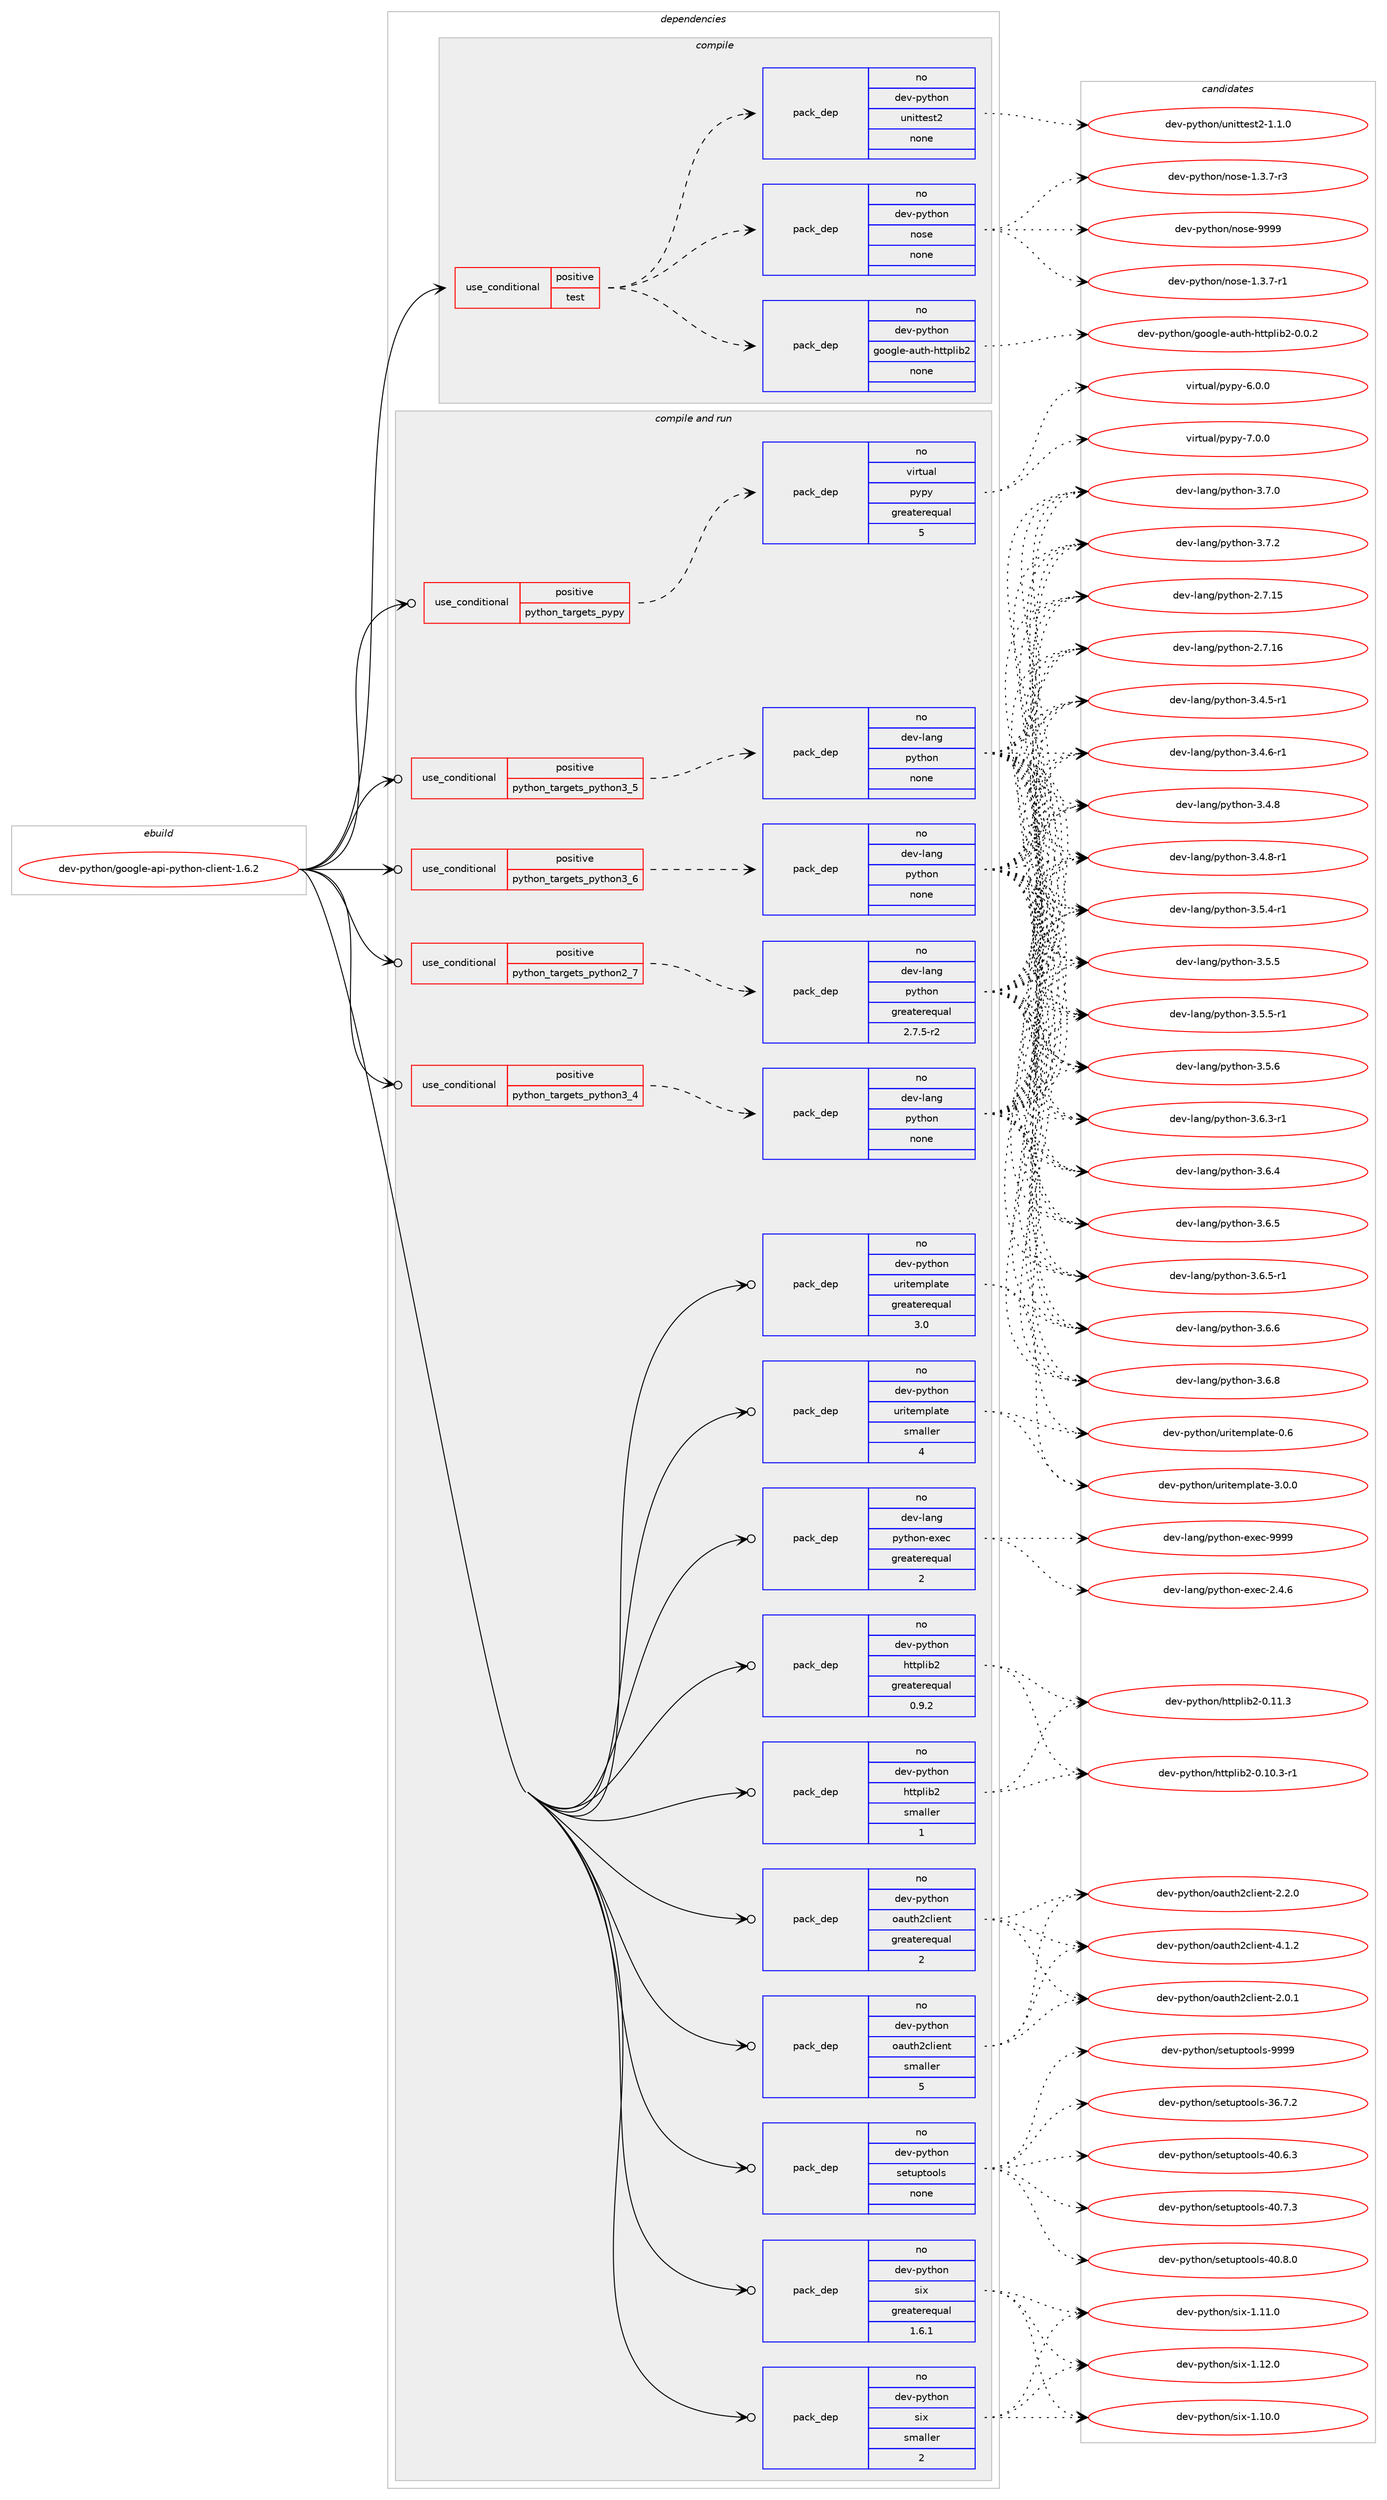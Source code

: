 digraph prolog {

# *************
# Graph options
# *************

newrank=true;
concentrate=true;
compound=true;
graph [rankdir=LR,fontname=Helvetica,fontsize=10,ranksep=1.5];#, ranksep=2.5, nodesep=0.2];
edge  [arrowhead=vee];
node  [fontname=Helvetica,fontsize=10];

# **********
# The ebuild
# **********

subgraph cluster_leftcol {
color=gray;
rank=same;
label=<<i>ebuild</i>>;
id [label="dev-python/google-api-python-client-1.6.2", color=red, width=4, href="../dev-python/google-api-python-client-1.6.2.svg"];
}

# ****************
# The dependencies
# ****************

subgraph cluster_midcol {
color=gray;
label=<<i>dependencies</i>>;
subgraph cluster_compile {
fillcolor="#eeeeee";
style=filled;
label=<<i>compile</i>>;
subgraph cond375058 {
dependency1411610 [label=<<TABLE BORDER="0" CELLBORDER="1" CELLSPACING="0" CELLPADDING="4"><TR><TD ROWSPAN="3" CELLPADDING="10">use_conditional</TD></TR><TR><TD>positive</TD></TR><TR><TD>test</TD></TR></TABLE>>, shape=none, color=red];
subgraph pack1013286 {
dependency1411611 [label=<<TABLE BORDER="0" CELLBORDER="1" CELLSPACING="0" CELLPADDING="4" WIDTH="220"><TR><TD ROWSPAN="6" CELLPADDING="30">pack_dep</TD></TR><TR><TD WIDTH="110">no</TD></TR><TR><TD>dev-python</TD></TR><TR><TD>google-auth-httplib2</TD></TR><TR><TD>none</TD></TR><TR><TD></TD></TR></TABLE>>, shape=none, color=blue];
}
dependency1411610:e -> dependency1411611:w [weight=20,style="dashed",arrowhead="vee"];
subgraph pack1013287 {
dependency1411612 [label=<<TABLE BORDER="0" CELLBORDER="1" CELLSPACING="0" CELLPADDING="4" WIDTH="220"><TR><TD ROWSPAN="6" CELLPADDING="30">pack_dep</TD></TR><TR><TD WIDTH="110">no</TD></TR><TR><TD>dev-python</TD></TR><TR><TD>nose</TD></TR><TR><TD>none</TD></TR><TR><TD></TD></TR></TABLE>>, shape=none, color=blue];
}
dependency1411610:e -> dependency1411612:w [weight=20,style="dashed",arrowhead="vee"];
subgraph pack1013288 {
dependency1411613 [label=<<TABLE BORDER="0" CELLBORDER="1" CELLSPACING="0" CELLPADDING="4" WIDTH="220"><TR><TD ROWSPAN="6" CELLPADDING="30">pack_dep</TD></TR><TR><TD WIDTH="110">no</TD></TR><TR><TD>dev-python</TD></TR><TR><TD>unittest2</TD></TR><TR><TD>none</TD></TR><TR><TD></TD></TR></TABLE>>, shape=none, color=blue];
}
dependency1411610:e -> dependency1411613:w [weight=20,style="dashed",arrowhead="vee"];
}
id:e -> dependency1411610:w [weight=20,style="solid",arrowhead="vee"];
}
subgraph cluster_compileandrun {
fillcolor="#eeeeee";
style=filled;
label=<<i>compile and run</i>>;
subgraph cond375059 {
dependency1411614 [label=<<TABLE BORDER="0" CELLBORDER="1" CELLSPACING="0" CELLPADDING="4"><TR><TD ROWSPAN="3" CELLPADDING="10">use_conditional</TD></TR><TR><TD>positive</TD></TR><TR><TD>python_targets_pypy</TD></TR></TABLE>>, shape=none, color=red];
subgraph pack1013289 {
dependency1411615 [label=<<TABLE BORDER="0" CELLBORDER="1" CELLSPACING="0" CELLPADDING="4" WIDTH="220"><TR><TD ROWSPAN="6" CELLPADDING="30">pack_dep</TD></TR><TR><TD WIDTH="110">no</TD></TR><TR><TD>virtual</TD></TR><TR><TD>pypy</TD></TR><TR><TD>greaterequal</TD></TR><TR><TD>5</TD></TR></TABLE>>, shape=none, color=blue];
}
dependency1411614:e -> dependency1411615:w [weight=20,style="dashed",arrowhead="vee"];
}
id:e -> dependency1411614:w [weight=20,style="solid",arrowhead="odotvee"];
subgraph cond375060 {
dependency1411616 [label=<<TABLE BORDER="0" CELLBORDER="1" CELLSPACING="0" CELLPADDING="4"><TR><TD ROWSPAN="3" CELLPADDING="10">use_conditional</TD></TR><TR><TD>positive</TD></TR><TR><TD>python_targets_python2_7</TD></TR></TABLE>>, shape=none, color=red];
subgraph pack1013290 {
dependency1411617 [label=<<TABLE BORDER="0" CELLBORDER="1" CELLSPACING="0" CELLPADDING="4" WIDTH="220"><TR><TD ROWSPAN="6" CELLPADDING="30">pack_dep</TD></TR><TR><TD WIDTH="110">no</TD></TR><TR><TD>dev-lang</TD></TR><TR><TD>python</TD></TR><TR><TD>greaterequal</TD></TR><TR><TD>2.7.5-r2</TD></TR></TABLE>>, shape=none, color=blue];
}
dependency1411616:e -> dependency1411617:w [weight=20,style="dashed",arrowhead="vee"];
}
id:e -> dependency1411616:w [weight=20,style="solid",arrowhead="odotvee"];
subgraph cond375061 {
dependency1411618 [label=<<TABLE BORDER="0" CELLBORDER="1" CELLSPACING="0" CELLPADDING="4"><TR><TD ROWSPAN="3" CELLPADDING="10">use_conditional</TD></TR><TR><TD>positive</TD></TR><TR><TD>python_targets_python3_4</TD></TR></TABLE>>, shape=none, color=red];
subgraph pack1013291 {
dependency1411619 [label=<<TABLE BORDER="0" CELLBORDER="1" CELLSPACING="0" CELLPADDING="4" WIDTH="220"><TR><TD ROWSPAN="6" CELLPADDING="30">pack_dep</TD></TR><TR><TD WIDTH="110">no</TD></TR><TR><TD>dev-lang</TD></TR><TR><TD>python</TD></TR><TR><TD>none</TD></TR><TR><TD></TD></TR></TABLE>>, shape=none, color=blue];
}
dependency1411618:e -> dependency1411619:w [weight=20,style="dashed",arrowhead="vee"];
}
id:e -> dependency1411618:w [weight=20,style="solid",arrowhead="odotvee"];
subgraph cond375062 {
dependency1411620 [label=<<TABLE BORDER="0" CELLBORDER="1" CELLSPACING="0" CELLPADDING="4"><TR><TD ROWSPAN="3" CELLPADDING="10">use_conditional</TD></TR><TR><TD>positive</TD></TR><TR><TD>python_targets_python3_5</TD></TR></TABLE>>, shape=none, color=red];
subgraph pack1013292 {
dependency1411621 [label=<<TABLE BORDER="0" CELLBORDER="1" CELLSPACING="0" CELLPADDING="4" WIDTH="220"><TR><TD ROWSPAN="6" CELLPADDING="30">pack_dep</TD></TR><TR><TD WIDTH="110">no</TD></TR><TR><TD>dev-lang</TD></TR><TR><TD>python</TD></TR><TR><TD>none</TD></TR><TR><TD></TD></TR></TABLE>>, shape=none, color=blue];
}
dependency1411620:e -> dependency1411621:w [weight=20,style="dashed",arrowhead="vee"];
}
id:e -> dependency1411620:w [weight=20,style="solid",arrowhead="odotvee"];
subgraph cond375063 {
dependency1411622 [label=<<TABLE BORDER="0" CELLBORDER="1" CELLSPACING="0" CELLPADDING="4"><TR><TD ROWSPAN="3" CELLPADDING="10">use_conditional</TD></TR><TR><TD>positive</TD></TR><TR><TD>python_targets_python3_6</TD></TR></TABLE>>, shape=none, color=red];
subgraph pack1013293 {
dependency1411623 [label=<<TABLE BORDER="0" CELLBORDER="1" CELLSPACING="0" CELLPADDING="4" WIDTH="220"><TR><TD ROWSPAN="6" CELLPADDING="30">pack_dep</TD></TR><TR><TD WIDTH="110">no</TD></TR><TR><TD>dev-lang</TD></TR><TR><TD>python</TD></TR><TR><TD>none</TD></TR><TR><TD></TD></TR></TABLE>>, shape=none, color=blue];
}
dependency1411622:e -> dependency1411623:w [weight=20,style="dashed",arrowhead="vee"];
}
id:e -> dependency1411622:w [weight=20,style="solid",arrowhead="odotvee"];
subgraph pack1013294 {
dependency1411624 [label=<<TABLE BORDER="0" CELLBORDER="1" CELLSPACING="0" CELLPADDING="4" WIDTH="220"><TR><TD ROWSPAN="6" CELLPADDING="30">pack_dep</TD></TR><TR><TD WIDTH="110">no</TD></TR><TR><TD>dev-lang</TD></TR><TR><TD>python-exec</TD></TR><TR><TD>greaterequal</TD></TR><TR><TD>2</TD></TR></TABLE>>, shape=none, color=blue];
}
id:e -> dependency1411624:w [weight=20,style="solid",arrowhead="odotvee"];
subgraph pack1013295 {
dependency1411625 [label=<<TABLE BORDER="0" CELLBORDER="1" CELLSPACING="0" CELLPADDING="4" WIDTH="220"><TR><TD ROWSPAN="6" CELLPADDING="30">pack_dep</TD></TR><TR><TD WIDTH="110">no</TD></TR><TR><TD>dev-python</TD></TR><TR><TD>httplib2</TD></TR><TR><TD>greaterequal</TD></TR><TR><TD>0.9.2</TD></TR></TABLE>>, shape=none, color=blue];
}
id:e -> dependency1411625:w [weight=20,style="solid",arrowhead="odotvee"];
subgraph pack1013296 {
dependency1411626 [label=<<TABLE BORDER="0" CELLBORDER="1" CELLSPACING="0" CELLPADDING="4" WIDTH="220"><TR><TD ROWSPAN="6" CELLPADDING="30">pack_dep</TD></TR><TR><TD WIDTH="110">no</TD></TR><TR><TD>dev-python</TD></TR><TR><TD>httplib2</TD></TR><TR><TD>smaller</TD></TR><TR><TD>1</TD></TR></TABLE>>, shape=none, color=blue];
}
id:e -> dependency1411626:w [weight=20,style="solid",arrowhead="odotvee"];
subgraph pack1013297 {
dependency1411627 [label=<<TABLE BORDER="0" CELLBORDER="1" CELLSPACING="0" CELLPADDING="4" WIDTH="220"><TR><TD ROWSPAN="6" CELLPADDING="30">pack_dep</TD></TR><TR><TD WIDTH="110">no</TD></TR><TR><TD>dev-python</TD></TR><TR><TD>oauth2client</TD></TR><TR><TD>greaterequal</TD></TR><TR><TD>2</TD></TR></TABLE>>, shape=none, color=blue];
}
id:e -> dependency1411627:w [weight=20,style="solid",arrowhead="odotvee"];
subgraph pack1013298 {
dependency1411628 [label=<<TABLE BORDER="0" CELLBORDER="1" CELLSPACING="0" CELLPADDING="4" WIDTH="220"><TR><TD ROWSPAN="6" CELLPADDING="30">pack_dep</TD></TR><TR><TD WIDTH="110">no</TD></TR><TR><TD>dev-python</TD></TR><TR><TD>oauth2client</TD></TR><TR><TD>smaller</TD></TR><TR><TD>5</TD></TR></TABLE>>, shape=none, color=blue];
}
id:e -> dependency1411628:w [weight=20,style="solid",arrowhead="odotvee"];
subgraph pack1013299 {
dependency1411629 [label=<<TABLE BORDER="0" CELLBORDER="1" CELLSPACING="0" CELLPADDING="4" WIDTH="220"><TR><TD ROWSPAN="6" CELLPADDING="30">pack_dep</TD></TR><TR><TD WIDTH="110">no</TD></TR><TR><TD>dev-python</TD></TR><TR><TD>setuptools</TD></TR><TR><TD>none</TD></TR><TR><TD></TD></TR></TABLE>>, shape=none, color=blue];
}
id:e -> dependency1411629:w [weight=20,style="solid",arrowhead="odotvee"];
subgraph pack1013300 {
dependency1411630 [label=<<TABLE BORDER="0" CELLBORDER="1" CELLSPACING="0" CELLPADDING="4" WIDTH="220"><TR><TD ROWSPAN="6" CELLPADDING="30">pack_dep</TD></TR><TR><TD WIDTH="110">no</TD></TR><TR><TD>dev-python</TD></TR><TR><TD>six</TD></TR><TR><TD>greaterequal</TD></TR><TR><TD>1.6.1</TD></TR></TABLE>>, shape=none, color=blue];
}
id:e -> dependency1411630:w [weight=20,style="solid",arrowhead="odotvee"];
subgraph pack1013301 {
dependency1411631 [label=<<TABLE BORDER="0" CELLBORDER="1" CELLSPACING="0" CELLPADDING="4" WIDTH="220"><TR><TD ROWSPAN="6" CELLPADDING="30">pack_dep</TD></TR><TR><TD WIDTH="110">no</TD></TR><TR><TD>dev-python</TD></TR><TR><TD>six</TD></TR><TR><TD>smaller</TD></TR><TR><TD>2</TD></TR></TABLE>>, shape=none, color=blue];
}
id:e -> dependency1411631:w [weight=20,style="solid",arrowhead="odotvee"];
subgraph pack1013302 {
dependency1411632 [label=<<TABLE BORDER="0" CELLBORDER="1" CELLSPACING="0" CELLPADDING="4" WIDTH="220"><TR><TD ROWSPAN="6" CELLPADDING="30">pack_dep</TD></TR><TR><TD WIDTH="110">no</TD></TR><TR><TD>dev-python</TD></TR><TR><TD>uritemplate</TD></TR><TR><TD>greaterequal</TD></TR><TR><TD>3.0</TD></TR></TABLE>>, shape=none, color=blue];
}
id:e -> dependency1411632:w [weight=20,style="solid",arrowhead="odotvee"];
subgraph pack1013303 {
dependency1411633 [label=<<TABLE BORDER="0" CELLBORDER="1" CELLSPACING="0" CELLPADDING="4" WIDTH="220"><TR><TD ROWSPAN="6" CELLPADDING="30">pack_dep</TD></TR><TR><TD WIDTH="110">no</TD></TR><TR><TD>dev-python</TD></TR><TR><TD>uritemplate</TD></TR><TR><TD>smaller</TD></TR><TR><TD>4</TD></TR></TABLE>>, shape=none, color=blue];
}
id:e -> dependency1411633:w [weight=20,style="solid",arrowhead="odotvee"];
}
subgraph cluster_run {
fillcolor="#eeeeee";
style=filled;
label=<<i>run</i>>;
}
}

# **************
# The candidates
# **************

subgraph cluster_choices {
rank=same;
color=gray;
label=<<i>candidates</i>>;

subgraph choice1013286 {
color=black;
nodesep=1;
choice10010111845112121116104111110471031111111031081014597117116104451041161161121081059850454846484650 [label="dev-python/google-auth-httplib2-0.0.2", color=red, width=4,href="../dev-python/google-auth-httplib2-0.0.2.svg"];
dependency1411611:e -> choice10010111845112121116104111110471031111111031081014597117116104451041161161121081059850454846484650:w [style=dotted,weight="100"];
}
subgraph choice1013287 {
color=black;
nodesep=1;
choice10010111845112121116104111110471101111151014549465146554511449 [label="dev-python/nose-1.3.7-r1", color=red, width=4,href="../dev-python/nose-1.3.7-r1.svg"];
choice10010111845112121116104111110471101111151014549465146554511451 [label="dev-python/nose-1.3.7-r3", color=red, width=4,href="../dev-python/nose-1.3.7-r3.svg"];
choice10010111845112121116104111110471101111151014557575757 [label="dev-python/nose-9999", color=red, width=4,href="../dev-python/nose-9999.svg"];
dependency1411612:e -> choice10010111845112121116104111110471101111151014549465146554511449:w [style=dotted,weight="100"];
dependency1411612:e -> choice10010111845112121116104111110471101111151014549465146554511451:w [style=dotted,weight="100"];
dependency1411612:e -> choice10010111845112121116104111110471101111151014557575757:w [style=dotted,weight="100"];
}
subgraph choice1013288 {
color=black;
nodesep=1;
choice100101118451121211161041111104711711010511611610111511650454946494648 [label="dev-python/unittest2-1.1.0", color=red, width=4,href="../dev-python/unittest2-1.1.0.svg"];
dependency1411613:e -> choice100101118451121211161041111104711711010511611610111511650454946494648:w [style=dotted,weight="100"];
}
subgraph choice1013289 {
color=black;
nodesep=1;
choice1181051141161179710847112121112121455446484648 [label="virtual/pypy-6.0.0", color=red, width=4,href="../virtual/pypy-6.0.0.svg"];
choice1181051141161179710847112121112121455546484648 [label="virtual/pypy-7.0.0", color=red, width=4,href="../virtual/pypy-7.0.0.svg"];
dependency1411615:e -> choice1181051141161179710847112121112121455446484648:w [style=dotted,weight="100"];
dependency1411615:e -> choice1181051141161179710847112121112121455546484648:w [style=dotted,weight="100"];
}
subgraph choice1013290 {
color=black;
nodesep=1;
choice10010111845108971101034711212111610411111045504655464953 [label="dev-lang/python-2.7.15", color=red, width=4,href="../dev-lang/python-2.7.15.svg"];
choice10010111845108971101034711212111610411111045504655464954 [label="dev-lang/python-2.7.16", color=red, width=4,href="../dev-lang/python-2.7.16.svg"];
choice1001011184510897110103471121211161041111104551465246534511449 [label="dev-lang/python-3.4.5-r1", color=red, width=4,href="../dev-lang/python-3.4.5-r1.svg"];
choice1001011184510897110103471121211161041111104551465246544511449 [label="dev-lang/python-3.4.6-r1", color=red, width=4,href="../dev-lang/python-3.4.6-r1.svg"];
choice100101118451089711010347112121116104111110455146524656 [label="dev-lang/python-3.4.8", color=red, width=4,href="../dev-lang/python-3.4.8.svg"];
choice1001011184510897110103471121211161041111104551465246564511449 [label="dev-lang/python-3.4.8-r1", color=red, width=4,href="../dev-lang/python-3.4.8-r1.svg"];
choice1001011184510897110103471121211161041111104551465346524511449 [label="dev-lang/python-3.5.4-r1", color=red, width=4,href="../dev-lang/python-3.5.4-r1.svg"];
choice100101118451089711010347112121116104111110455146534653 [label="dev-lang/python-3.5.5", color=red, width=4,href="../dev-lang/python-3.5.5.svg"];
choice1001011184510897110103471121211161041111104551465346534511449 [label="dev-lang/python-3.5.5-r1", color=red, width=4,href="../dev-lang/python-3.5.5-r1.svg"];
choice100101118451089711010347112121116104111110455146534654 [label="dev-lang/python-3.5.6", color=red, width=4,href="../dev-lang/python-3.5.6.svg"];
choice1001011184510897110103471121211161041111104551465446514511449 [label="dev-lang/python-3.6.3-r1", color=red, width=4,href="../dev-lang/python-3.6.3-r1.svg"];
choice100101118451089711010347112121116104111110455146544652 [label="dev-lang/python-3.6.4", color=red, width=4,href="../dev-lang/python-3.6.4.svg"];
choice100101118451089711010347112121116104111110455146544653 [label="dev-lang/python-3.6.5", color=red, width=4,href="../dev-lang/python-3.6.5.svg"];
choice1001011184510897110103471121211161041111104551465446534511449 [label="dev-lang/python-3.6.5-r1", color=red, width=4,href="../dev-lang/python-3.6.5-r1.svg"];
choice100101118451089711010347112121116104111110455146544654 [label="dev-lang/python-3.6.6", color=red, width=4,href="../dev-lang/python-3.6.6.svg"];
choice100101118451089711010347112121116104111110455146544656 [label="dev-lang/python-3.6.8", color=red, width=4,href="../dev-lang/python-3.6.8.svg"];
choice100101118451089711010347112121116104111110455146554648 [label="dev-lang/python-3.7.0", color=red, width=4,href="../dev-lang/python-3.7.0.svg"];
choice100101118451089711010347112121116104111110455146554650 [label="dev-lang/python-3.7.2", color=red, width=4,href="../dev-lang/python-3.7.2.svg"];
dependency1411617:e -> choice10010111845108971101034711212111610411111045504655464953:w [style=dotted,weight="100"];
dependency1411617:e -> choice10010111845108971101034711212111610411111045504655464954:w [style=dotted,weight="100"];
dependency1411617:e -> choice1001011184510897110103471121211161041111104551465246534511449:w [style=dotted,weight="100"];
dependency1411617:e -> choice1001011184510897110103471121211161041111104551465246544511449:w [style=dotted,weight="100"];
dependency1411617:e -> choice100101118451089711010347112121116104111110455146524656:w [style=dotted,weight="100"];
dependency1411617:e -> choice1001011184510897110103471121211161041111104551465246564511449:w [style=dotted,weight="100"];
dependency1411617:e -> choice1001011184510897110103471121211161041111104551465346524511449:w [style=dotted,weight="100"];
dependency1411617:e -> choice100101118451089711010347112121116104111110455146534653:w [style=dotted,weight="100"];
dependency1411617:e -> choice1001011184510897110103471121211161041111104551465346534511449:w [style=dotted,weight="100"];
dependency1411617:e -> choice100101118451089711010347112121116104111110455146534654:w [style=dotted,weight="100"];
dependency1411617:e -> choice1001011184510897110103471121211161041111104551465446514511449:w [style=dotted,weight="100"];
dependency1411617:e -> choice100101118451089711010347112121116104111110455146544652:w [style=dotted,weight="100"];
dependency1411617:e -> choice100101118451089711010347112121116104111110455146544653:w [style=dotted,weight="100"];
dependency1411617:e -> choice1001011184510897110103471121211161041111104551465446534511449:w [style=dotted,weight="100"];
dependency1411617:e -> choice100101118451089711010347112121116104111110455146544654:w [style=dotted,weight="100"];
dependency1411617:e -> choice100101118451089711010347112121116104111110455146544656:w [style=dotted,weight="100"];
dependency1411617:e -> choice100101118451089711010347112121116104111110455146554648:w [style=dotted,weight="100"];
dependency1411617:e -> choice100101118451089711010347112121116104111110455146554650:w [style=dotted,weight="100"];
}
subgraph choice1013291 {
color=black;
nodesep=1;
choice10010111845108971101034711212111610411111045504655464953 [label="dev-lang/python-2.7.15", color=red, width=4,href="../dev-lang/python-2.7.15.svg"];
choice10010111845108971101034711212111610411111045504655464954 [label="dev-lang/python-2.7.16", color=red, width=4,href="../dev-lang/python-2.7.16.svg"];
choice1001011184510897110103471121211161041111104551465246534511449 [label="dev-lang/python-3.4.5-r1", color=red, width=4,href="../dev-lang/python-3.4.5-r1.svg"];
choice1001011184510897110103471121211161041111104551465246544511449 [label="dev-lang/python-3.4.6-r1", color=red, width=4,href="../dev-lang/python-3.4.6-r1.svg"];
choice100101118451089711010347112121116104111110455146524656 [label="dev-lang/python-3.4.8", color=red, width=4,href="../dev-lang/python-3.4.8.svg"];
choice1001011184510897110103471121211161041111104551465246564511449 [label="dev-lang/python-3.4.8-r1", color=red, width=4,href="../dev-lang/python-3.4.8-r1.svg"];
choice1001011184510897110103471121211161041111104551465346524511449 [label="dev-lang/python-3.5.4-r1", color=red, width=4,href="../dev-lang/python-3.5.4-r1.svg"];
choice100101118451089711010347112121116104111110455146534653 [label="dev-lang/python-3.5.5", color=red, width=4,href="../dev-lang/python-3.5.5.svg"];
choice1001011184510897110103471121211161041111104551465346534511449 [label="dev-lang/python-3.5.5-r1", color=red, width=4,href="../dev-lang/python-3.5.5-r1.svg"];
choice100101118451089711010347112121116104111110455146534654 [label="dev-lang/python-3.5.6", color=red, width=4,href="../dev-lang/python-3.5.6.svg"];
choice1001011184510897110103471121211161041111104551465446514511449 [label="dev-lang/python-3.6.3-r1", color=red, width=4,href="../dev-lang/python-3.6.3-r1.svg"];
choice100101118451089711010347112121116104111110455146544652 [label="dev-lang/python-3.6.4", color=red, width=4,href="../dev-lang/python-3.6.4.svg"];
choice100101118451089711010347112121116104111110455146544653 [label="dev-lang/python-3.6.5", color=red, width=4,href="../dev-lang/python-3.6.5.svg"];
choice1001011184510897110103471121211161041111104551465446534511449 [label="dev-lang/python-3.6.5-r1", color=red, width=4,href="../dev-lang/python-3.6.5-r1.svg"];
choice100101118451089711010347112121116104111110455146544654 [label="dev-lang/python-3.6.6", color=red, width=4,href="../dev-lang/python-3.6.6.svg"];
choice100101118451089711010347112121116104111110455146544656 [label="dev-lang/python-3.6.8", color=red, width=4,href="../dev-lang/python-3.6.8.svg"];
choice100101118451089711010347112121116104111110455146554648 [label="dev-lang/python-3.7.0", color=red, width=4,href="../dev-lang/python-3.7.0.svg"];
choice100101118451089711010347112121116104111110455146554650 [label="dev-lang/python-3.7.2", color=red, width=4,href="../dev-lang/python-3.7.2.svg"];
dependency1411619:e -> choice10010111845108971101034711212111610411111045504655464953:w [style=dotted,weight="100"];
dependency1411619:e -> choice10010111845108971101034711212111610411111045504655464954:w [style=dotted,weight="100"];
dependency1411619:e -> choice1001011184510897110103471121211161041111104551465246534511449:w [style=dotted,weight="100"];
dependency1411619:e -> choice1001011184510897110103471121211161041111104551465246544511449:w [style=dotted,weight="100"];
dependency1411619:e -> choice100101118451089711010347112121116104111110455146524656:w [style=dotted,weight="100"];
dependency1411619:e -> choice1001011184510897110103471121211161041111104551465246564511449:w [style=dotted,weight="100"];
dependency1411619:e -> choice1001011184510897110103471121211161041111104551465346524511449:w [style=dotted,weight="100"];
dependency1411619:e -> choice100101118451089711010347112121116104111110455146534653:w [style=dotted,weight="100"];
dependency1411619:e -> choice1001011184510897110103471121211161041111104551465346534511449:w [style=dotted,weight="100"];
dependency1411619:e -> choice100101118451089711010347112121116104111110455146534654:w [style=dotted,weight="100"];
dependency1411619:e -> choice1001011184510897110103471121211161041111104551465446514511449:w [style=dotted,weight="100"];
dependency1411619:e -> choice100101118451089711010347112121116104111110455146544652:w [style=dotted,weight="100"];
dependency1411619:e -> choice100101118451089711010347112121116104111110455146544653:w [style=dotted,weight="100"];
dependency1411619:e -> choice1001011184510897110103471121211161041111104551465446534511449:w [style=dotted,weight="100"];
dependency1411619:e -> choice100101118451089711010347112121116104111110455146544654:w [style=dotted,weight="100"];
dependency1411619:e -> choice100101118451089711010347112121116104111110455146544656:w [style=dotted,weight="100"];
dependency1411619:e -> choice100101118451089711010347112121116104111110455146554648:w [style=dotted,weight="100"];
dependency1411619:e -> choice100101118451089711010347112121116104111110455146554650:w [style=dotted,weight="100"];
}
subgraph choice1013292 {
color=black;
nodesep=1;
choice10010111845108971101034711212111610411111045504655464953 [label="dev-lang/python-2.7.15", color=red, width=4,href="../dev-lang/python-2.7.15.svg"];
choice10010111845108971101034711212111610411111045504655464954 [label="dev-lang/python-2.7.16", color=red, width=4,href="../dev-lang/python-2.7.16.svg"];
choice1001011184510897110103471121211161041111104551465246534511449 [label="dev-lang/python-3.4.5-r1", color=red, width=4,href="../dev-lang/python-3.4.5-r1.svg"];
choice1001011184510897110103471121211161041111104551465246544511449 [label="dev-lang/python-3.4.6-r1", color=red, width=4,href="../dev-lang/python-3.4.6-r1.svg"];
choice100101118451089711010347112121116104111110455146524656 [label="dev-lang/python-3.4.8", color=red, width=4,href="../dev-lang/python-3.4.8.svg"];
choice1001011184510897110103471121211161041111104551465246564511449 [label="dev-lang/python-3.4.8-r1", color=red, width=4,href="../dev-lang/python-3.4.8-r1.svg"];
choice1001011184510897110103471121211161041111104551465346524511449 [label="dev-lang/python-3.5.4-r1", color=red, width=4,href="../dev-lang/python-3.5.4-r1.svg"];
choice100101118451089711010347112121116104111110455146534653 [label="dev-lang/python-3.5.5", color=red, width=4,href="../dev-lang/python-3.5.5.svg"];
choice1001011184510897110103471121211161041111104551465346534511449 [label="dev-lang/python-3.5.5-r1", color=red, width=4,href="../dev-lang/python-3.5.5-r1.svg"];
choice100101118451089711010347112121116104111110455146534654 [label="dev-lang/python-3.5.6", color=red, width=4,href="../dev-lang/python-3.5.6.svg"];
choice1001011184510897110103471121211161041111104551465446514511449 [label="dev-lang/python-3.6.3-r1", color=red, width=4,href="../dev-lang/python-3.6.3-r1.svg"];
choice100101118451089711010347112121116104111110455146544652 [label="dev-lang/python-3.6.4", color=red, width=4,href="../dev-lang/python-3.6.4.svg"];
choice100101118451089711010347112121116104111110455146544653 [label="dev-lang/python-3.6.5", color=red, width=4,href="../dev-lang/python-3.6.5.svg"];
choice1001011184510897110103471121211161041111104551465446534511449 [label="dev-lang/python-3.6.5-r1", color=red, width=4,href="../dev-lang/python-3.6.5-r1.svg"];
choice100101118451089711010347112121116104111110455146544654 [label="dev-lang/python-3.6.6", color=red, width=4,href="../dev-lang/python-3.6.6.svg"];
choice100101118451089711010347112121116104111110455146544656 [label="dev-lang/python-3.6.8", color=red, width=4,href="../dev-lang/python-3.6.8.svg"];
choice100101118451089711010347112121116104111110455146554648 [label="dev-lang/python-3.7.0", color=red, width=4,href="../dev-lang/python-3.7.0.svg"];
choice100101118451089711010347112121116104111110455146554650 [label="dev-lang/python-3.7.2", color=red, width=4,href="../dev-lang/python-3.7.2.svg"];
dependency1411621:e -> choice10010111845108971101034711212111610411111045504655464953:w [style=dotted,weight="100"];
dependency1411621:e -> choice10010111845108971101034711212111610411111045504655464954:w [style=dotted,weight="100"];
dependency1411621:e -> choice1001011184510897110103471121211161041111104551465246534511449:w [style=dotted,weight="100"];
dependency1411621:e -> choice1001011184510897110103471121211161041111104551465246544511449:w [style=dotted,weight="100"];
dependency1411621:e -> choice100101118451089711010347112121116104111110455146524656:w [style=dotted,weight="100"];
dependency1411621:e -> choice1001011184510897110103471121211161041111104551465246564511449:w [style=dotted,weight="100"];
dependency1411621:e -> choice1001011184510897110103471121211161041111104551465346524511449:w [style=dotted,weight="100"];
dependency1411621:e -> choice100101118451089711010347112121116104111110455146534653:w [style=dotted,weight="100"];
dependency1411621:e -> choice1001011184510897110103471121211161041111104551465346534511449:w [style=dotted,weight="100"];
dependency1411621:e -> choice100101118451089711010347112121116104111110455146534654:w [style=dotted,weight="100"];
dependency1411621:e -> choice1001011184510897110103471121211161041111104551465446514511449:w [style=dotted,weight="100"];
dependency1411621:e -> choice100101118451089711010347112121116104111110455146544652:w [style=dotted,weight="100"];
dependency1411621:e -> choice100101118451089711010347112121116104111110455146544653:w [style=dotted,weight="100"];
dependency1411621:e -> choice1001011184510897110103471121211161041111104551465446534511449:w [style=dotted,weight="100"];
dependency1411621:e -> choice100101118451089711010347112121116104111110455146544654:w [style=dotted,weight="100"];
dependency1411621:e -> choice100101118451089711010347112121116104111110455146544656:w [style=dotted,weight="100"];
dependency1411621:e -> choice100101118451089711010347112121116104111110455146554648:w [style=dotted,weight="100"];
dependency1411621:e -> choice100101118451089711010347112121116104111110455146554650:w [style=dotted,weight="100"];
}
subgraph choice1013293 {
color=black;
nodesep=1;
choice10010111845108971101034711212111610411111045504655464953 [label="dev-lang/python-2.7.15", color=red, width=4,href="../dev-lang/python-2.7.15.svg"];
choice10010111845108971101034711212111610411111045504655464954 [label="dev-lang/python-2.7.16", color=red, width=4,href="../dev-lang/python-2.7.16.svg"];
choice1001011184510897110103471121211161041111104551465246534511449 [label="dev-lang/python-3.4.5-r1", color=red, width=4,href="../dev-lang/python-3.4.5-r1.svg"];
choice1001011184510897110103471121211161041111104551465246544511449 [label="dev-lang/python-3.4.6-r1", color=red, width=4,href="../dev-lang/python-3.4.6-r1.svg"];
choice100101118451089711010347112121116104111110455146524656 [label="dev-lang/python-3.4.8", color=red, width=4,href="../dev-lang/python-3.4.8.svg"];
choice1001011184510897110103471121211161041111104551465246564511449 [label="dev-lang/python-3.4.8-r1", color=red, width=4,href="../dev-lang/python-3.4.8-r1.svg"];
choice1001011184510897110103471121211161041111104551465346524511449 [label="dev-lang/python-3.5.4-r1", color=red, width=4,href="../dev-lang/python-3.5.4-r1.svg"];
choice100101118451089711010347112121116104111110455146534653 [label="dev-lang/python-3.5.5", color=red, width=4,href="../dev-lang/python-3.5.5.svg"];
choice1001011184510897110103471121211161041111104551465346534511449 [label="dev-lang/python-3.5.5-r1", color=red, width=4,href="../dev-lang/python-3.5.5-r1.svg"];
choice100101118451089711010347112121116104111110455146534654 [label="dev-lang/python-3.5.6", color=red, width=4,href="../dev-lang/python-3.5.6.svg"];
choice1001011184510897110103471121211161041111104551465446514511449 [label="dev-lang/python-3.6.3-r1", color=red, width=4,href="../dev-lang/python-3.6.3-r1.svg"];
choice100101118451089711010347112121116104111110455146544652 [label="dev-lang/python-3.6.4", color=red, width=4,href="../dev-lang/python-3.6.4.svg"];
choice100101118451089711010347112121116104111110455146544653 [label="dev-lang/python-3.6.5", color=red, width=4,href="../dev-lang/python-3.6.5.svg"];
choice1001011184510897110103471121211161041111104551465446534511449 [label="dev-lang/python-3.6.5-r1", color=red, width=4,href="../dev-lang/python-3.6.5-r1.svg"];
choice100101118451089711010347112121116104111110455146544654 [label="dev-lang/python-3.6.6", color=red, width=4,href="../dev-lang/python-3.6.6.svg"];
choice100101118451089711010347112121116104111110455146544656 [label="dev-lang/python-3.6.8", color=red, width=4,href="../dev-lang/python-3.6.8.svg"];
choice100101118451089711010347112121116104111110455146554648 [label="dev-lang/python-3.7.0", color=red, width=4,href="../dev-lang/python-3.7.0.svg"];
choice100101118451089711010347112121116104111110455146554650 [label="dev-lang/python-3.7.2", color=red, width=4,href="../dev-lang/python-3.7.2.svg"];
dependency1411623:e -> choice10010111845108971101034711212111610411111045504655464953:w [style=dotted,weight="100"];
dependency1411623:e -> choice10010111845108971101034711212111610411111045504655464954:w [style=dotted,weight="100"];
dependency1411623:e -> choice1001011184510897110103471121211161041111104551465246534511449:w [style=dotted,weight="100"];
dependency1411623:e -> choice1001011184510897110103471121211161041111104551465246544511449:w [style=dotted,weight="100"];
dependency1411623:e -> choice100101118451089711010347112121116104111110455146524656:w [style=dotted,weight="100"];
dependency1411623:e -> choice1001011184510897110103471121211161041111104551465246564511449:w [style=dotted,weight="100"];
dependency1411623:e -> choice1001011184510897110103471121211161041111104551465346524511449:w [style=dotted,weight="100"];
dependency1411623:e -> choice100101118451089711010347112121116104111110455146534653:w [style=dotted,weight="100"];
dependency1411623:e -> choice1001011184510897110103471121211161041111104551465346534511449:w [style=dotted,weight="100"];
dependency1411623:e -> choice100101118451089711010347112121116104111110455146534654:w [style=dotted,weight="100"];
dependency1411623:e -> choice1001011184510897110103471121211161041111104551465446514511449:w [style=dotted,weight="100"];
dependency1411623:e -> choice100101118451089711010347112121116104111110455146544652:w [style=dotted,weight="100"];
dependency1411623:e -> choice100101118451089711010347112121116104111110455146544653:w [style=dotted,weight="100"];
dependency1411623:e -> choice1001011184510897110103471121211161041111104551465446534511449:w [style=dotted,weight="100"];
dependency1411623:e -> choice100101118451089711010347112121116104111110455146544654:w [style=dotted,weight="100"];
dependency1411623:e -> choice100101118451089711010347112121116104111110455146544656:w [style=dotted,weight="100"];
dependency1411623:e -> choice100101118451089711010347112121116104111110455146554648:w [style=dotted,weight="100"];
dependency1411623:e -> choice100101118451089711010347112121116104111110455146554650:w [style=dotted,weight="100"];
}
subgraph choice1013294 {
color=black;
nodesep=1;
choice1001011184510897110103471121211161041111104510112010199455046524654 [label="dev-lang/python-exec-2.4.6", color=red, width=4,href="../dev-lang/python-exec-2.4.6.svg"];
choice10010111845108971101034711212111610411111045101120101994557575757 [label="dev-lang/python-exec-9999", color=red, width=4,href="../dev-lang/python-exec-9999.svg"];
dependency1411624:e -> choice1001011184510897110103471121211161041111104510112010199455046524654:w [style=dotted,weight="100"];
dependency1411624:e -> choice10010111845108971101034711212111610411111045101120101994557575757:w [style=dotted,weight="100"];
}
subgraph choice1013295 {
color=black;
nodesep=1;
choice10010111845112121116104111110471041161161121081059850454846494846514511449 [label="dev-python/httplib2-0.10.3-r1", color=red, width=4,href="../dev-python/httplib2-0.10.3-r1.svg"];
choice1001011184511212111610411111047104116116112108105985045484649494651 [label="dev-python/httplib2-0.11.3", color=red, width=4,href="../dev-python/httplib2-0.11.3.svg"];
dependency1411625:e -> choice10010111845112121116104111110471041161161121081059850454846494846514511449:w [style=dotted,weight="100"];
dependency1411625:e -> choice1001011184511212111610411111047104116116112108105985045484649494651:w [style=dotted,weight="100"];
}
subgraph choice1013296 {
color=black;
nodesep=1;
choice10010111845112121116104111110471041161161121081059850454846494846514511449 [label="dev-python/httplib2-0.10.3-r1", color=red, width=4,href="../dev-python/httplib2-0.10.3-r1.svg"];
choice1001011184511212111610411111047104116116112108105985045484649494651 [label="dev-python/httplib2-0.11.3", color=red, width=4,href="../dev-python/httplib2-0.11.3.svg"];
dependency1411626:e -> choice10010111845112121116104111110471041161161121081059850454846494846514511449:w [style=dotted,weight="100"];
dependency1411626:e -> choice1001011184511212111610411111047104116116112108105985045484649494651:w [style=dotted,weight="100"];
}
subgraph choice1013297 {
color=black;
nodesep=1;
choice1001011184511212111610411111047111971171161045099108105101110116455046484649 [label="dev-python/oauth2client-2.0.1", color=red, width=4,href="../dev-python/oauth2client-2.0.1.svg"];
choice1001011184511212111610411111047111971171161045099108105101110116455046504648 [label="dev-python/oauth2client-2.2.0", color=red, width=4,href="../dev-python/oauth2client-2.2.0.svg"];
choice1001011184511212111610411111047111971171161045099108105101110116455246494650 [label="dev-python/oauth2client-4.1.2", color=red, width=4,href="../dev-python/oauth2client-4.1.2.svg"];
dependency1411627:e -> choice1001011184511212111610411111047111971171161045099108105101110116455046484649:w [style=dotted,weight="100"];
dependency1411627:e -> choice1001011184511212111610411111047111971171161045099108105101110116455046504648:w [style=dotted,weight="100"];
dependency1411627:e -> choice1001011184511212111610411111047111971171161045099108105101110116455246494650:w [style=dotted,weight="100"];
}
subgraph choice1013298 {
color=black;
nodesep=1;
choice1001011184511212111610411111047111971171161045099108105101110116455046484649 [label="dev-python/oauth2client-2.0.1", color=red, width=4,href="../dev-python/oauth2client-2.0.1.svg"];
choice1001011184511212111610411111047111971171161045099108105101110116455046504648 [label="dev-python/oauth2client-2.2.0", color=red, width=4,href="../dev-python/oauth2client-2.2.0.svg"];
choice1001011184511212111610411111047111971171161045099108105101110116455246494650 [label="dev-python/oauth2client-4.1.2", color=red, width=4,href="../dev-python/oauth2client-4.1.2.svg"];
dependency1411628:e -> choice1001011184511212111610411111047111971171161045099108105101110116455046484649:w [style=dotted,weight="100"];
dependency1411628:e -> choice1001011184511212111610411111047111971171161045099108105101110116455046504648:w [style=dotted,weight="100"];
dependency1411628:e -> choice1001011184511212111610411111047111971171161045099108105101110116455246494650:w [style=dotted,weight="100"];
}
subgraph choice1013299 {
color=black;
nodesep=1;
choice100101118451121211161041111104711510111611711211611111110811545515446554650 [label="dev-python/setuptools-36.7.2", color=red, width=4,href="../dev-python/setuptools-36.7.2.svg"];
choice100101118451121211161041111104711510111611711211611111110811545524846544651 [label="dev-python/setuptools-40.6.3", color=red, width=4,href="../dev-python/setuptools-40.6.3.svg"];
choice100101118451121211161041111104711510111611711211611111110811545524846554651 [label="dev-python/setuptools-40.7.3", color=red, width=4,href="../dev-python/setuptools-40.7.3.svg"];
choice100101118451121211161041111104711510111611711211611111110811545524846564648 [label="dev-python/setuptools-40.8.0", color=red, width=4,href="../dev-python/setuptools-40.8.0.svg"];
choice10010111845112121116104111110471151011161171121161111111081154557575757 [label="dev-python/setuptools-9999", color=red, width=4,href="../dev-python/setuptools-9999.svg"];
dependency1411629:e -> choice100101118451121211161041111104711510111611711211611111110811545515446554650:w [style=dotted,weight="100"];
dependency1411629:e -> choice100101118451121211161041111104711510111611711211611111110811545524846544651:w [style=dotted,weight="100"];
dependency1411629:e -> choice100101118451121211161041111104711510111611711211611111110811545524846554651:w [style=dotted,weight="100"];
dependency1411629:e -> choice100101118451121211161041111104711510111611711211611111110811545524846564648:w [style=dotted,weight="100"];
dependency1411629:e -> choice10010111845112121116104111110471151011161171121161111111081154557575757:w [style=dotted,weight="100"];
}
subgraph choice1013300 {
color=black;
nodesep=1;
choice100101118451121211161041111104711510512045494649484648 [label="dev-python/six-1.10.0", color=red, width=4,href="../dev-python/six-1.10.0.svg"];
choice100101118451121211161041111104711510512045494649494648 [label="dev-python/six-1.11.0", color=red, width=4,href="../dev-python/six-1.11.0.svg"];
choice100101118451121211161041111104711510512045494649504648 [label="dev-python/six-1.12.0", color=red, width=4,href="../dev-python/six-1.12.0.svg"];
dependency1411630:e -> choice100101118451121211161041111104711510512045494649484648:w [style=dotted,weight="100"];
dependency1411630:e -> choice100101118451121211161041111104711510512045494649494648:w [style=dotted,weight="100"];
dependency1411630:e -> choice100101118451121211161041111104711510512045494649504648:w [style=dotted,weight="100"];
}
subgraph choice1013301 {
color=black;
nodesep=1;
choice100101118451121211161041111104711510512045494649484648 [label="dev-python/six-1.10.0", color=red, width=4,href="../dev-python/six-1.10.0.svg"];
choice100101118451121211161041111104711510512045494649494648 [label="dev-python/six-1.11.0", color=red, width=4,href="../dev-python/six-1.11.0.svg"];
choice100101118451121211161041111104711510512045494649504648 [label="dev-python/six-1.12.0", color=red, width=4,href="../dev-python/six-1.12.0.svg"];
dependency1411631:e -> choice100101118451121211161041111104711510512045494649484648:w [style=dotted,weight="100"];
dependency1411631:e -> choice100101118451121211161041111104711510512045494649494648:w [style=dotted,weight="100"];
dependency1411631:e -> choice100101118451121211161041111104711510512045494649504648:w [style=dotted,weight="100"];
}
subgraph choice1013302 {
color=black;
nodesep=1;
choice10010111845112121116104111110471171141051161011091121089711610145484654 [label="dev-python/uritemplate-0.6", color=red, width=4,href="../dev-python/uritemplate-0.6.svg"];
choice100101118451121211161041111104711711410511610110911210897116101455146484648 [label="dev-python/uritemplate-3.0.0", color=red, width=4,href="../dev-python/uritemplate-3.0.0.svg"];
dependency1411632:e -> choice10010111845112121116104111110471171141051161011091121089711610145484654:w [style=dotted,weight="100"];
dependency1411632:e -> choice100101118451121211161041111104711711410511610110911210897116101455146484648:w [style=dotted,weight="100"];
}
subgraph choice1013303 {
color=black;
nodesep=1;
choice10010111845112121116104111110471171141051161011091121089711610145484654 [label="dev-python/uritemplate-0.6", color=red, width=4,href="../dev-python/uritemplate-0.6.svg"];
choice100101118451121211161041111104711711410511610110911210897116101455146484648 [label="dev-python/uritemplate-3.0.0", color=red, width=4,href="../dev-python/uritemplate-3.0.0.svg"];
dependency1411633:e -> choice10010111845112121116104111110471171141051161011091121089711610145484654:w [style=dotted,weight="100"];
dependency1411633:e -> choice100101118451121211161041111104711711410511610110911210897116101455146484648:w [style=dotted,weight="100"];
}
}

}
